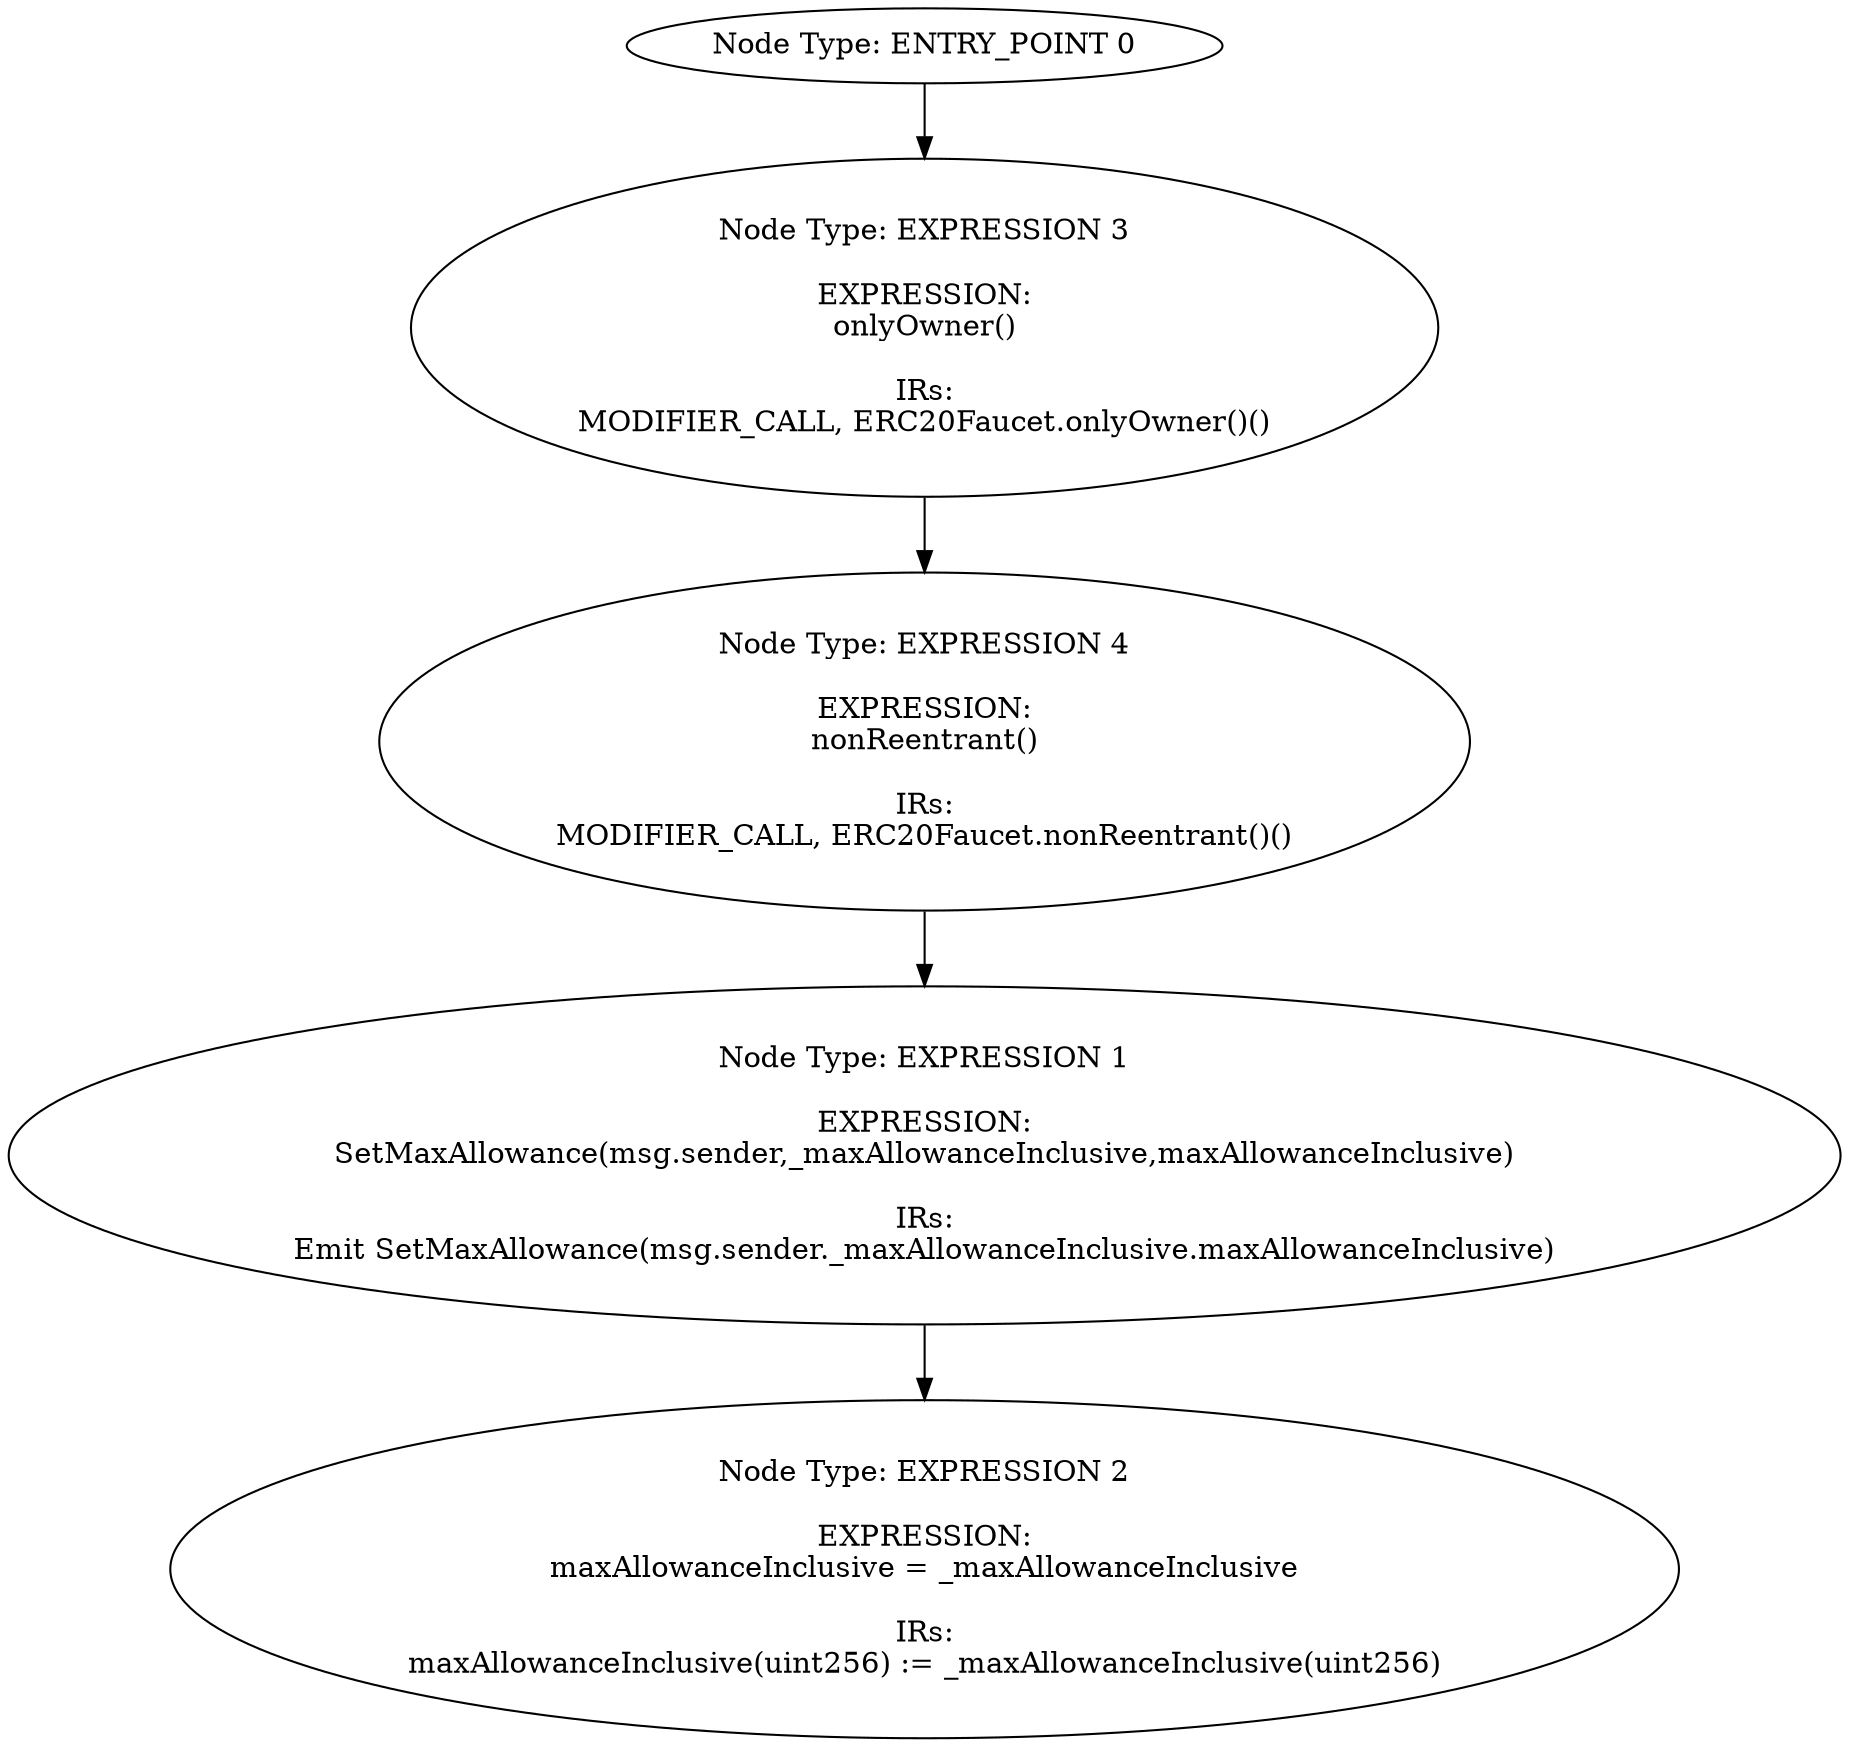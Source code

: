 digraph{
0[label="Node Type: ENTRY_POINT 0
"];
0->3;
1[label="Node Type: EXPRESSION 1

EXPRESSION:
SetMaxAllowance(msg.sender,_maxAllowanceInclusive,maxAllowanceInclusive)

IRs:
Emit SetMaxAllowance(msg.sender._maxAllowanceInclusive.maxAllowanceInclusive)"];
1->2;
2[label="Node Type: EXPRESSION 2

EXPRESSION:
maxAllowanceInclusive = _maxAllowanceInclusive

IRs:
maxAllowanceInclusive(uint256) := _maxAllowanceInclusive(uint256)"];
3[label="Node Type: EXPRESSION 3

EXPRESSION:
onlyOwner()

IRs:
MODIFIER_CALL, ERC20Faucet.onlyOwner()()"];
3->4;
4[label="Node Type: EXPRESSION 4

EXPRESSION:
nonReentrant()

IRs:
MODIFIER_CALL, ERC20Faucet.nonReentrant()()"];
4->1;
}
